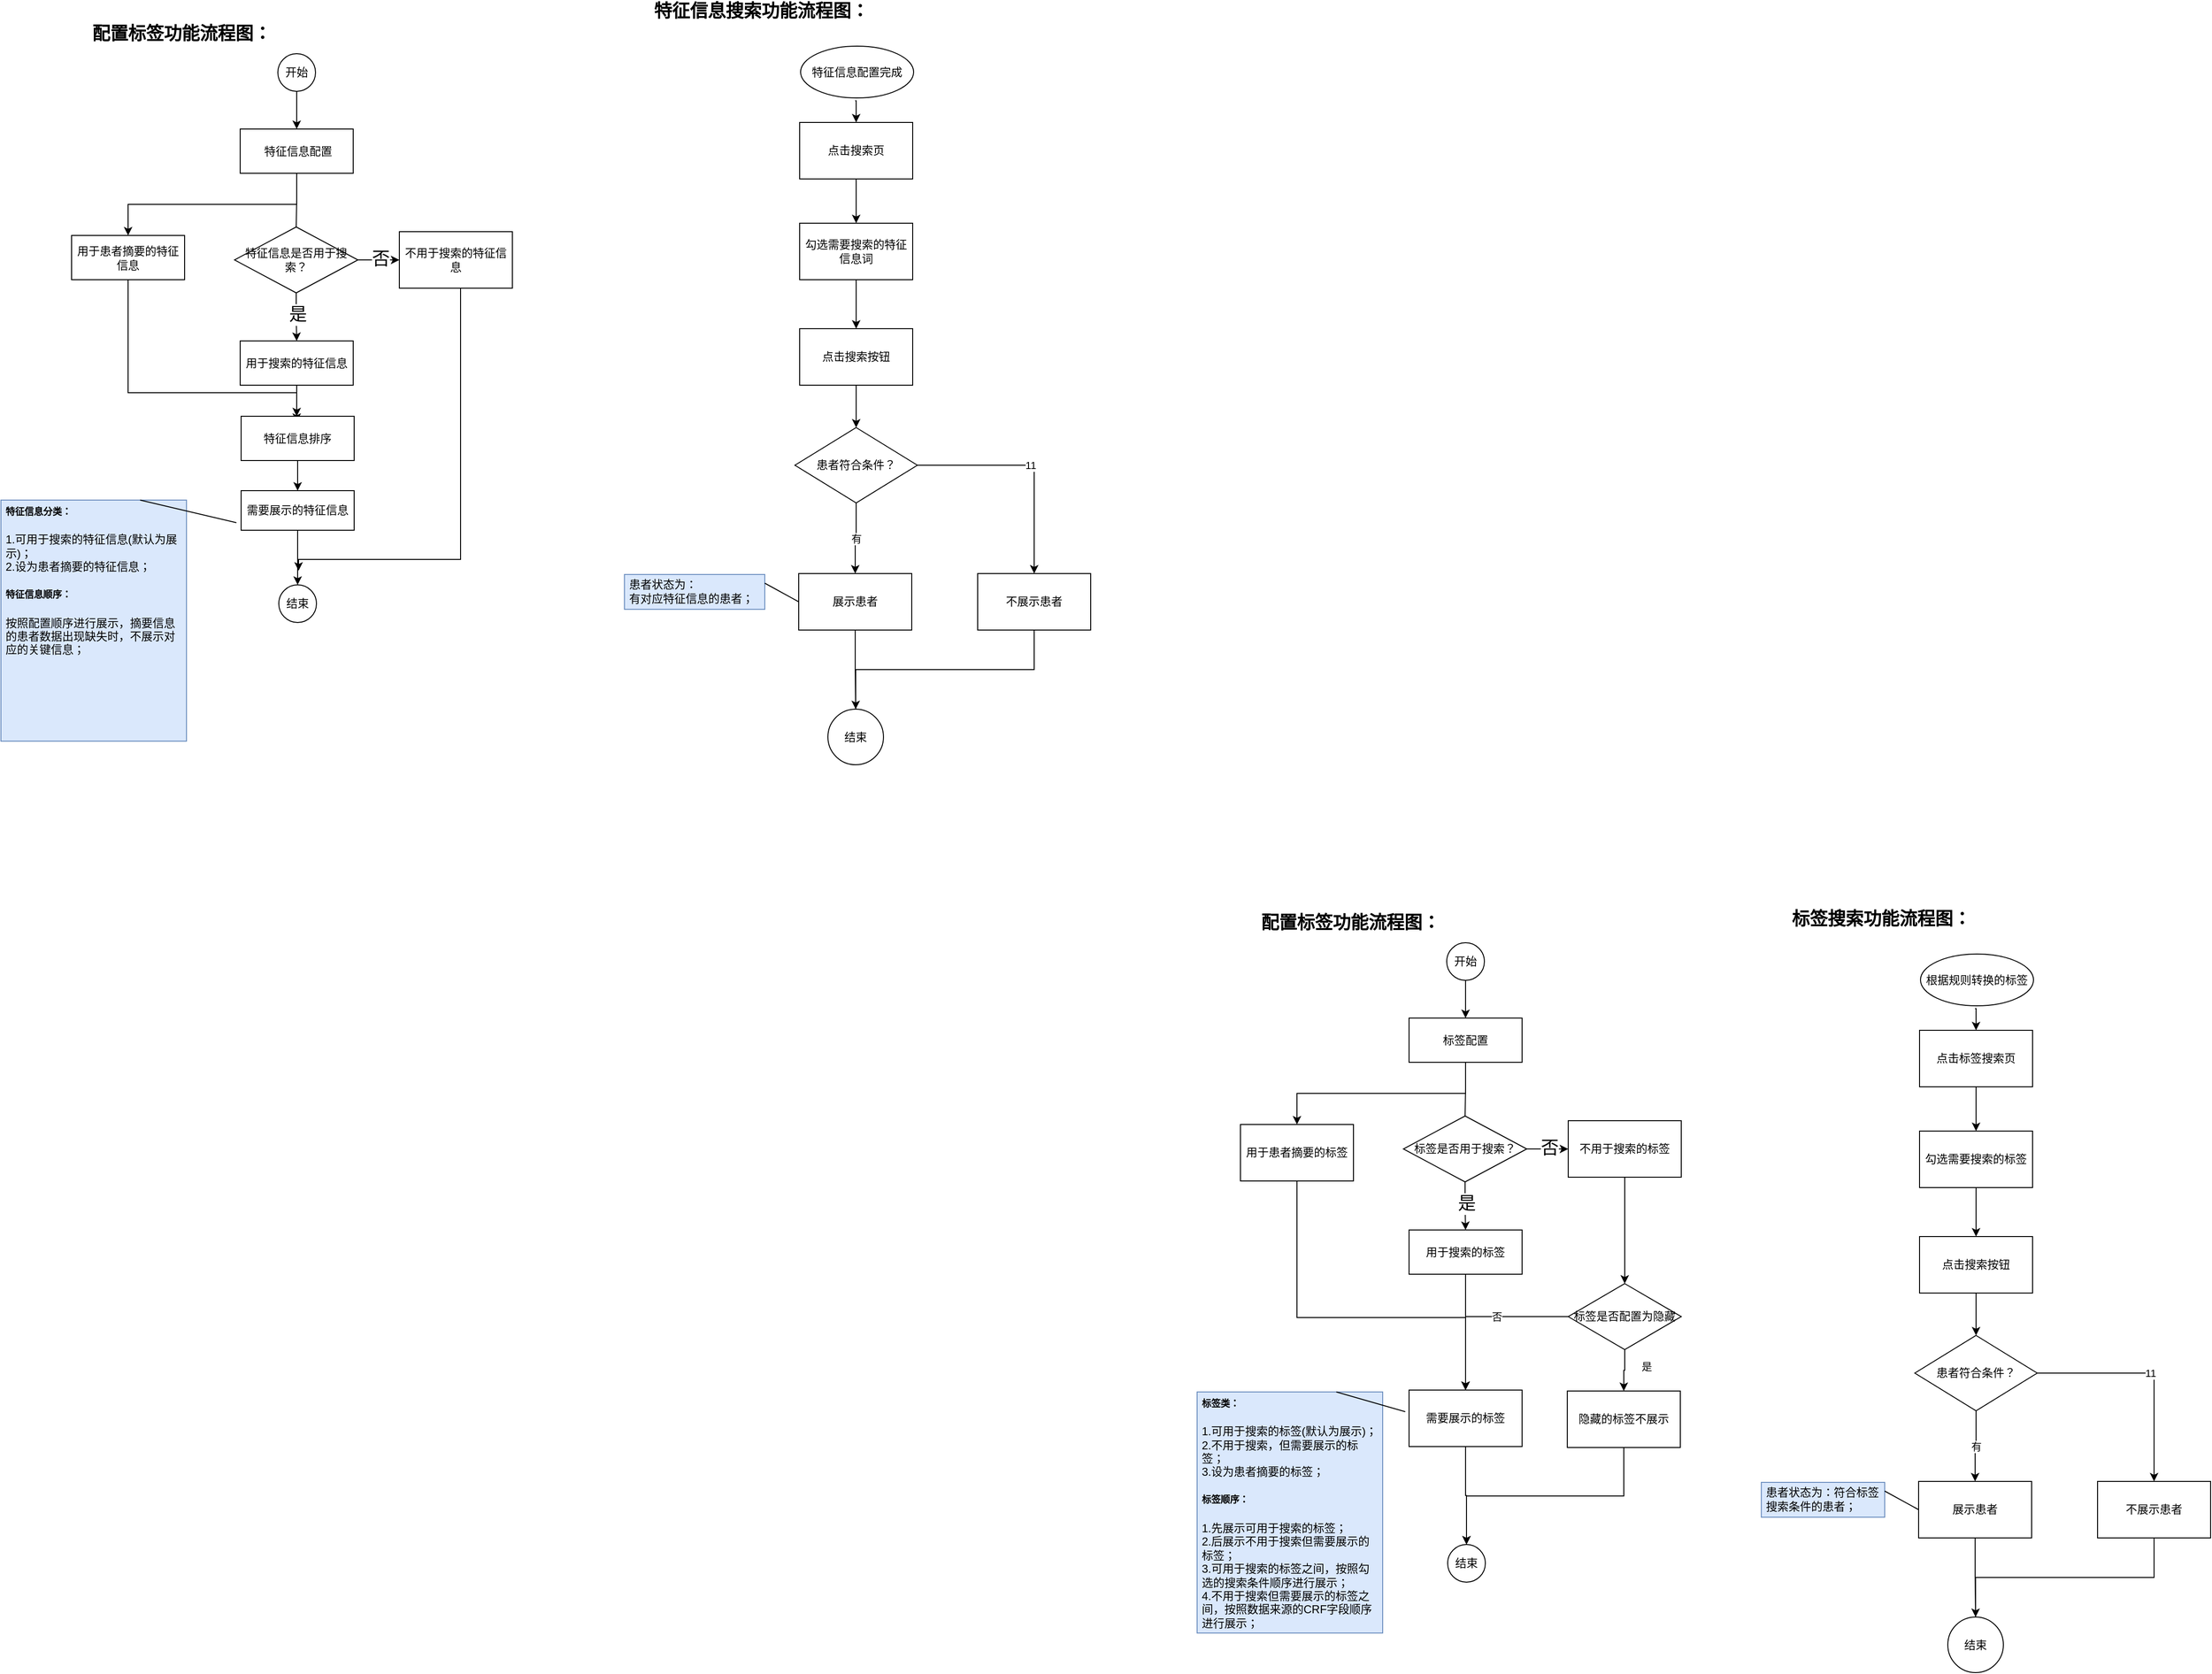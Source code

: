<mxfile version="14.9.0" type="github">
  <diagram id="2TADyYtRJeXbwywr8u7V" name="第 1 页">
    <mxGraphModel dx="3977" dy="1623" grid="0" gridSize="10" guides="0" tooltips="1" connect="1" arrows="1" fold="1" page="1" pageScale="1" pageWidth="1200" pageHeight="1920" math="0" shadow="0">
      <root>
        <mxCell id="0" />
        <mxCell id="1" parent="0" />
        <mxCell id="0NsFDEd5azYHx1vuOnu8-48" style="edgeStyle=orthogonalEdgeStyle;rounded=0;orthogonalLoop=1;jettySize=auto;html=1;entryX=0.5;entryY=0;entryDx=0;entryDy=0;" parent="1" source="0NsFDEd5azYHx1vuOnu8-5" target="0NsFDEd5azYHx1vuOnu8-15" edge="1">
          <mxGeometry relative="1" as="geometry">
            <mxPoint x="-260" y="288" as="targetPoint" />
          </mxGeometry>
        </mxCell>
        <mxCell id="0NsFDEd5azYHx1vuOnu8-5" value="点击搜索页" style="rounded=0;whiteSpace=wrap;html=1;" parent="1" vertex="1">
          <mxGeometry x="-320" y="186" width="120" height="60" as="geometry" />
        </mxCell>
        <mxCell id="0NsFDEd5azYHx1vuOnu8-47" style="edgeStyle=orthogonalEdgeStyle;rounded=0;orthogonalLoop=1;jettySize=auto;html=1;exitX=0.5;exitY=1;exitDx=0;exitDy=0;entryX=0.5;entryY=0;entryDx=0;entryDy=0;" parent="1" target="0NsFDEd5azYHx1vuOnu8-5" edge="1">
          <mxGeometry relative="1" as="geometry">
            <mxPoint x="-261" y="163" as="sourcePoint" />
          </mxGeometry>
        </mxCell>
        <mxCell id="0NsFDEd5azYHx1vuOnu8-22" style="edgeStyle=orthogonalEdgeStyle;rounded=0;orthogonalLoop=1;jettySize=auto;html=1;entryX=0.5;entryY=0;entryDx=0;entryDy=0;" parent="1" source="0NsFDEd5azYHx1vuOnu8-15" target="0NsFDEd5azYHx1vuOnu8-19" edge="1">
          <mxGeometry relative="1" as="geometry" />
        </mxCell>
        <mxCell id="0NsFDEd5azYHx1vuOnu8-15" value="勾选需要搜索的特征信息词" style="rounded=0;whiteSpace=wrap;html=1;" parent="1" vertex="1">
          <mxGeometry x="-320" y="293" width="120" height="60" as="geometry" />
        </mxCell>
        <mxCell id="0NsFDEd5azYHx1vuOnu8-19" value="点击搜索按钮" style="rounded=0;whiteSpace=wrap;html=1;" parent="1" vertex="1">
          <mxGeometry x="-320" y="405" width="120" height="60" as="geometry" />
        </mxCell>
        <mxCell id="0NsFDEd5azYHx1vuOnu8-33" style="edgeStyle=orthogonalEdgeStyle;rounded=0;orthogonalLoop=1;jettySize=auto;html=1;exitX=0.5;exitY=1;exitDx=0;exitDy=0;entryX=0.5;entryY=0;entryDx=0;entryDy=0;fillColor=#d5e8d4;" parent="1" source="0NsFDEd5azYHx1vuOnu8-19" target="0NsFDEd5azYHx1vuOnu8-24" edge="1">
          <mxGeometry relative="1" as="geometry">
            <mxPoint x="-261" y="588" as="sourcePoint" />
          </mxGeometry>
        </mxCell>
        <mxCell id="0NsFDEd5azYHx1vuOnu8-26" value="有" style="edgeStyle=orthogonalEdgeStyle;rounded=0;orthogonalLoop=1;jettySize=auto;html=1;exitX=0.5;exitY=1;exitDx=0;exitDy=0;entryX=0.5;entryY=0;entryDx=0;entryDy=0;" parent="1" source="0NsFDEd5azYHx1vuOnu8-24" target="0NsFDEd5azYHx1vuOnu8-25" edge="1">
          <mxGeometry relative="1" as="geometry" />
        </mxCell>
        <mxCell id="0NsFDEd5azYHx1vuOnu8-35" value="11" style="edgeStyle=orthogonalEdgeStyle;rounded=0;orthogonalLoop=1;jettySize=auto;html=1;entryX=0.5;entryY=0;entryDx=0;entryDy=0;" parent="1" source="0NsFDEd5azYHx1vuOnu8-24" target="0NsFDEd5azYHx1vuOnu8-27" edge="1">
          <mxGeometry relative="1" as="geometry" />
        </mxCell>
        <mxCell id="0NsFDEd5azYHx1vuOnu8-24" value="患者符合条件？" style="rhombus;whiteSpace=wrap;html=1;" parent="1" vertex="1">
          <mxGeometry x="-325" y="510" width="130" height="80" as="geometry" />
        </mxCell>
        <mxCell id="0NsFDEd5azYHx1vuOnu8-25" value="展示患者" style="rounded=0;whiteSpace=wrap;html=1;" parent="1" vertex="1">
          <mxGeometry x="-321" y="665" width="120" height="60" as="geometry" />
        </mxCell>
        <mxCell id="lo-D50GMY3HxLi5D7oOY-20" style="edgeStyle=orthogonalEdgeStyle;rounded=0;orthogonalLoop=1;jettySize=auto;html=1;exitX=0.5;exitY=1;exitDx=0;exitDy=0;" parent="1" source="0NsFDEd5azYHx1vuOnu8-27" target="0NsFDEd5azYHx1vuOnu8-45" edge="1">
          <mxGeometry relative="1" as="geometry" />
        </mxCell>
        <mxCell id="0NsFDEd5azYHx1vuOnu8-27" value="不展示患者" style="rounded=0;whiteSpace=wrap;html=1;" parent="1" vertex="1">
          <mxGeometry x="-131" y="665" width="120" height="60" as="geometry" />
        </mxCell>
        <mxCell id="0NsFDEd5azYHx1vuOnu8-39" style="edgeStyle=orthogonalEdgeStyle;rounded=0;orthogonalLoop=1;jettySize=auto;html=1;entryX=0.5;entryY=0;entryDx=0;entryDy=0;" parent="1" edge="1">
          <mxGeometry relative="1" as="geometry">
            <mxPoint x="530.0" y="1220" as="sourcePoint" />
          </mxGeometry>
        </mxCell>
        <mxCell id="0NsFDEd5azYHx1vuOnu8-52" value="特征信息搜索功能流程图：" style="text;html=1;strokeColor=none;fillColor=none;align=center;verticalAlign=middle;whiteSpace=wrap;rounded=0;fontSize=19;fontStyle=1" parent="1" vertex="1">
          <mxGeometry x="-502" y="58" width="283" height="20" as="geometry" />
        </mxCell>
        <mxCell id="0NsFDEd5azYHx1vuOnu8-53" value="配置标签功能流程图：" style="text;html=1;strokeColor=none;fillColor=none;align=center;verticalAlign=middle;whiteSpace=wrap;rounded=0;fontFamily=Verdana;fontStyle=1;fontSize=19;" parent="1" vertex="1">
          <mxGeometry x="-1115" y="82" width="278" height="20" as="geometry" />
        </mxCell>
        <mxCell id="lo-D50GMY3HxLi5D7oOY-1" value="" style="edgeStyle=orthogonalEdgeStyle;rounded=0;orthogonalLoop=1;jettySize=auto;html=1;" parent="1" source="0NsFDEd5azYHx1vuOnu8-54" target="0NsFDEd5azYHx1vuOnu8-55" edge="1">
          <mxGeometry relative="1" as="geometry" />
        </mxCell>
        <mxCell id="0NsFDEd5azYHx1vuOnu8-54" value="开始" style="ellipse;whiteSpace=wrap;html=1;aspect=fixed;" parent="1" vertex="1">
          <mxGeometry x="-874" y="113" width="40" height="40" as="geometry" />
        </mxCell>
        <mxCell id="lo-D50GMY3HxLi5D7oOY-4" style="edgeStyle=orthogonalEdgeStyle;rounded=0;orthogonalLoop=1;jettySize=auto;html=1;entryX=0.5;entryY=0;entryDx=0;entryDy=0;startArrow=none;" parent="1" source="lo-D50GMY3HxLi5D7oOY-34" target="lo-D50GMY3HxLi5D7oOY-25" edge="1">
          <mxGeometry relative="1" as="geometry">
            <mxPoint x="-876" y="281" as="targetPoint" />
          </mxGeometry>
        </mxCell>
        <mxCell id="lo-D50GMY3HxLi5D7oOY-43" value="是" style="edgeLabel;html=1;align=center;verticalAlign=middle;resizable=0;points=[];fontSize=19;fontFamily=Verdana;" parent="lo-D50GMY3HxLi5D7oOY-4" vertex="1" connectable="0">
          <mxGeometry x="-0.127" y="1" relative="1" as="geometry">
            <mxPoint as="offset" />
          </mxGeometry>
        </mxCell>
        <mxCell id="lo-D50GMY3HxLi5D7oOY-37" style="edgeStyle=orthogonalEdgeStyle;rounded=0;orthogonalLoop=1;jettySize=auto;html=1;entryX=0.5;entryY=0;entryDx=0;entryDy=0;strokeColor=#000000;exitX=0.5;exitY=1;exitDx=0;exitDy=0;" parent="1" source="0NsFDEd5azYHx1vuOnu8-55" target="lo-D50GMY3HxLi5D7oOY-24" edge="1">
          <mxGeometry relative="1" as="geometry">
            <mxPoint x="-754" y="254" as="sourcePoint" />
          </mxGeometry>
        </mxCell>
        <mxCell id="0NsFDEd5azYHx1vuOnu8-55" value="&amp;nbsp;特征信息配置" style="rounded=0;whiteSpace=wrap;html=1;" parent="1" vertex="1">
          <mxGeometry x="-914" y="193" width="120" height="47" as="geometry" />
        </mxCell>
        <mxCell id="r0KFX-PSw_EzG97VqH4p-6" style="edgeStyle=orthogonalEdgeStyle;rounded=0;orthogonalLoop=1;jettySize=auto;html=1;" edge="1" parent="1" source="0NsFDEd5azYHx1vuOnu8-62">
          <mxGeometry relative="1" as="geometry">
            <mxPoint x="-852" y="662" as="targetPoint" />
            <Array as="points">
              <mxPoint x="-680" y="650" />
            </Array>
          </mxGeometry>
        </mxCell>
        <mxCell id="0NsFDEd5azYHx1vuOnu8-62" value="不用于搜索的特征信息" style="rounded=0;whiteSpace=wrap;html=1;" parent="1" vertex="1">
          <mxGeometry x="-745" y="302" width="120" height="60" as="geometry" />
        </mxCell>
        <mxCell id="0NsFDEd5azYHx1vuOnu8-72" style="edgeStyle=orthogonalEdgeStyle;rounded=0;orthogonalLoop=1;jettySize=auto;html=1;entryX=0.5;entryY=0;entryDx=0;entryDy=0;" parent="1" source="0NsFDEd5azYHx1vuOnu8-73" target="lo-D50GMY3HxLi5D7oOY-10" edge="1">
          <mxGeometry relative="1" as="geometry">
            <mxPoint x="-853.5" y="705" as="targetPoint" />
          </mxGeometry>
        </mxCell>
        <mxCell id="0NsFDEd5azYHx1vuOnu8-73" value="需要展示的特征信息" style="rounded=0;whiteSpace=wrap;html=1;" parent="1" vertex="1">
          <mxGeometry x="-913" y="577" width="120" height="42" as="geometry" />
        </mxCell>
        <mxCell id="0NsFDEd5azYHx1vuOnu8-79" style="edgeStyle=orthogonalEdgeStyle;rounded=0;orthogonalLoop=1;jettySize=auto;html=1;exitX=0.5;exitY=1;exitDx=0;exitDy=0;" parent="1" source="0NsFDEd5azYHx1vuOnu8-53" target="0NsFDEd5azYHx1vuOnu8-53" edge="1">
          <mxGeometry relative="1" as="geometry" />
        </mxCell>
        <mxCell id="lo-D50GMY3HxLi5D7oOY-2" value="&lt;span&gt;特征信息配置完成&lt;/span&gt;" style="ellipse;whiteSpace=wrap;html=1;" parent="1" vertex="1">
          <mxGeometry x="-319" y="105" width="120" height="55" as="geometry" />
        </mxCell>
        <mxCell id="0NsFDEd5azYHx1vuOnu8-45" value="结束" style="ellipse;whiteSpace=wrap;html=1;aspect=fixed;" parent="1" vertex="1">
          <mxGeometry x="-290" y="809" width="59" height="59" as="geometry" />
        </mxCell>
        <mxCell id="lo-D50GMY3HxLi5D7oOY-18" value="" style="edgeStyle=orthogonalEdgeStyle;rounded=0;orthogonalLoop=1;jettySize=auto;html=1;exitX=0.5;exitY=1;exitDx=0;exitDy=0;endArrow=none;" parent="1" source="0NsFDEd5azYHx1vuOnu8-25" target="0NsFDEd5azYHx1vuOnu8-45" edge="1">
          <mxGeometry relative="1" as="geometry">
            <mxPoint x="-71" y="1275" as="targetPoint" />
            <mxPoint x="-261" y="725" as="sourcePoint" />
          </mxGeometry>
        </mxCell>
        <mxCell id="lo-D50GMY3HxLi5D7oOY-22" value="&lt;h5&gt;特征信息分类：&lt;/h5&gt;1.可用于搜索的特征信息(默认为展示)；&lt;br&gt;2.设为患者摘要的特征信息；&lt;br&gt;&lt;h5&gt;特征信息顺序：&lt;/h5&gt;&lt;div&gt;按照配置顺序进行展示，摘要信息的患者数据出现缺失时，不展示对应的关键信息；&lt;/div&gt;" style="text;html=1;fillColor=#dae8fc;spacing=5;spacingTop=-20;whiteSpace=wrap;overflow=hidden;rounded=0;strokeColor=#6c8ebf;" parent="1" vertex="1">
          <mxGeometry x="-1168" y="587" width="197" height="256" as="geometry" />
        </mxCell>
        <mxCell id="lo-D50GMY3HxLi5D7oOY-23" value="&lt;br&gt;患者状态为：&lt;br&gt;有对应特征信息的患者；" style="text;html=1;fillColor=#dae8fc;spacing=5;spacingTop=-20;whiteSpace=wrap;overflow=hidden;rounded=0;strokeColor=#6c8ebf;" parent="1" vertex="1">
          <mxGeometry x="-506" y="666" width="149" height="37" as="geometry" />
        </mxCell>
        <mxCell id="r0KFX-PSw_EzG97VqH4p-3" style="edgeStyle=orthogonalEdgeStyle;rounded=0;orthogonalLoop=1;jettySize=auto;html=1;" edge="1" parent="1" source="lo-D50GMY3HxLi5D7oOY-24">
          <mxGeometry relative="1" as="geometry">
            <mxPoint x="-854" y="504" as="targetPoint" />
            <Array as="points">
              <mxPoint x="-1033" y="473" />
              <mxPoint x="-854" y="473" />
            </Array>
          </mxGeometry>
        </mxCell>
        <mxCell id="lo-D50GMY3HxLi5D7oOY-24" value="用于患者摘要的特征信息" style="rounded=0;whiteSpace=wrap;html=1;fontStyle=0" parent="1" vertex="1">
          <mxGeometry x="-1093" y="306" width="120" height="47" as="geometry" />
        </mxCell>
        <mxCell id="lo-D50GMY3HxLi5D7oOY-33" style="edgeStyle=orthogonalEdgeStyle;rounded=0;orthogonalLoop=1;jettySize=auto;html=1;strokeColor=#000000;" parent="1" source="lo-D50GMY3HxLi5D7oOY-25" edge="1">
          <mxGeometry relative="1" as="geometry">
            <mxPoint x="-854" y="498" as="targetPoint" />
          </mxGeometry>
        </mxCell>
        <mxCell id="lo-D50GMY3HxLi5D7oOY-25" value="用于搜索的特征信息" style="rounded=0;whiteSpace=wrap;html=1;" parent="1" vertex="1">
          <mxGeometry x="-914" y="418" width="120" height="47" as="geometry" />
        </mxCell>
        <mxCell id="lo-D50GMY3HxLi5D7oOY-36" style="edgeStyle=orthogonalEdgeStyle;rounded=0;orthogonalLoop=1;jettySize=auto;html=1;entryX=0;entryY=0.5;entryDx=0;entryDy=0;strokeColor=#000000;" parent="1" source="lo-D50GMY3HxLi5D7oOY-34" target="0NsFDEd5azYHx1vuOnu8-62" edge="1">
          <mxGeometry relative="1" as="geometry" />
        </mxCell>
        <mxCell id="lo-D50GMY3HxLi5D7oOY-44" value="否" style="edgeLabel;html=1;align=center;verticalAlign=middle;resizable=0;points=[];fontSize=19;fontFamily=Verdana;" parent="lo-D50GMY3HxLi5D7oOY-36" vertex="1" connectable="0">
          <mxGeometry x="0.088" y="1" relative="1" as="geometry">
            <mxPoint as="offset" />
          </mxGeometry>
        </mxCell>
        <mxCell id="lo-D50GMY3HxLi5D7oOY-34" value="特征信息是否用于搜索？" style="rhombus;whiteSpace=wrap;html=1;" parent="1" vertex="1">
          <mxGeometry x="-920" y="297" width="131" height="70" as="geometry" />
        </mxCell>
        <mxCell id="lo-D50GMY3HxLi5D7oOY-35" value="" style="edgeStyle=orthogonalEdgeStyle;rounded=0;orthogonalLoop=1;jettySize=auto;html=1;entryX=0.5;entryY=0;entryDx=0;entryDy=0;endArrow=none;" parent="1" source="0NsFDEd5azYHx1vuOnu8-55" target="lo-D50GMY3HxLi5D7oOY-34" edge="1">
          <mxGeometry relative="1" as="geometry">
            <mxPoint x="-854" y="240" as="sourcePoint" />
            <mxPoint x="-853" y="383.0" as="targetPoint" />
          </mxGeometry>
        </mxCell>
        <mxCell id="lo-D50GMY3HxLi5D7oOY-40" value="" style="endArrow=none;html=1;strokeColor=#000000;exitX=0.75;exitY=0;exitDx=0;exitDy=0;" parent="1" source="lo-D50GMY3HxLi5D7oOY-22" edge="1">
          <mxGeometry width="50" height="50" relative="1" as="geometry">
            <mxPoint x="-949" y="559" as="sourcePoint" />
            <mxPoint x="-918" y="611" as="targetPoint" />
          </mxGeometry>
        </mxCell>
        <mxCell id="lo-D50GMY3HxLi5D7oOY-42" value="" style="endArrow=none;html=1;strokeColor=#000000;entryX=1;entryY=0.25;entryDx=0;entryDy=0;exitX=0;exitY=0.5;exitDx=0;exitDy=0;" parent="1" source="0NsFDEd5azYHx1vuOnu8-25" target="lo-D50GMY3HxLi5D7oOY-23" edge="1">
          <mxGeometry width="50" height="50" relative="1" as="geometry">
            <mxPoint x="186" y="560" as="sourcePoint" />
            <mxPoint x="-13" y="500" as="targetPoint" />
          </mxGeometry>
        </mxCell>
        <mxCell id="lo-D50GMY3HxLi5D7oOY-46" style="edgeStyle=orthogonalEdgeStyle;rounded=0;orthogonalLoop=1;jettySize=auto;html=1;entryX=0.5;entryY=0;entryDx=0;entryDy=0;" parent="1" source="lo-D50GMY3HxLi5D7oOY-47" target="lo-D50GMY3HxLi5D7oOY-50" edge="1">
          <mxGeometry relative="1" as="geometry">
            <mxPoint x="929" y="1252" as="targetPoint" />
          </mxGeometry>
        </mxCell>
        <mxCell id="lo-D50GMY3HxLi5D7oOY-47" value="点击标签搜索页" style="rounded=0;whiteSpace=wrap;html=1;" parent="1" vertex="1">
          <mxGeometry x="869" y="1150" width="120" height="60" as="geometry" />
        </mxCell>
        <mxCell id="lo-D50GMY3HxLi5D7oOY-48" style="edgeStyle=orthogonalEdgeStyle;rounded=0;orthogonalLoop=1;jettySize=auto;html=1;exitX=0.5;exitY=1;exitDx=0;exitDy=0;entryX=0.5;entryY=0;entryDx=0;entryDy=0;" parent="1" target="lo-D50GMY3HxLi5D7oOY-47" edge="1">
          <mxGeometry relative="1" as="geometry">
            <mxPoint x="928" y="1127.0" as="sourcePoint" />
          </mxGeometry>
        </mxCell>
        <mxCell id="lo-D50GMY3HxLi5D7oOY-49" style="edgeStyle=orthogonalEdgeStyle;rounded=0;orthogonalLoop=1;jettySize=auto;html=1;entryX=0.5;entryY=0;entryDx=0;entryDy=0;" parent="1" source="lo-D50GMY3HxLi5D7oOY-50" target="lo-D50GMY3HxLi5D7oOY-51" edge="1">
          <mxGeometry relative="1" as="geometry" />
        </mxCell>
        <mxCell id="lo-D50GMY3HxLi5D7oOY-50" value="勾选需要搜索的标签" style="rounded=0;whiteSpace=wrap;html=1;" parent="1" vertex="1">
          <mxGeometry x="869" y="1257" width="120" height="60" as="geometry" />
        </mxCell>
        <mxCell id="lo-D50GMY3HxLi5D7oOY-51" value="点击搜索按钮" style="rounded=0;whiteSpace=wrap;html=1;" parent="1" vertex="1">
          <mxGeometry x="869" y="1369" width="120" height="60" as="geometry" />
        </mxCell>
        <mxCell id="lo-D50GMY3HxLi5D7oOY-52" style="edgeStyle=orthogonalEdgeStyle;rounded=0;orthogonalLoop=1;jettySize=auto;html=1;exitX=0.5;exitY=1;exitDx=0;exitDy=0;entryX=0.5;entryY=0;entryDx=0;entryDy=0;fillColor=#d5e8d4;" parent="1" source="lo-D50GMY3HxLi5D7oOY-51" target="lo-D50GMY3HxLi5D7oOY-55" edge="1">
          <mxGeometry relative="1" as="geometry">
            <mxPoint x="928" y="1552" as="sourcePoint" />
          </mxGeometry>
        </mxCell>
        <mxCell id="lo-D50GMY3HxLi5D7oOY-53" value="有" style="edgeStyle=orthogonalEdgeStyle;rounded=0;orthogonalLoop=1;jettySize=auto;html=1;exitX=0.5;exitY=1;exitDx=0;exitDy=0;entryX=0.5;entryY=0;entryDx=0;entryDy=0;" parent="1" source="lo-D50GMY3HxLi5D7oOY-55" target="lo-D50GMY3HxLi5D7oOY-56" edge="1">
          <mxGeometry relative="1" as="geometry" />
        </mxCell>
        <mxCell id="lo-D50GMY3HxLi5D7oOY-54" value="11" style="edgeStyle=orthogonalEdgeStyle;rounded=0;orthogonalLoop=1;jettySize=auto;html=1;entryX=0.5;entryY=0;entryDx=0;entryDy=0;" parent="1" source="lo-D50GMY3HxLi5D7oOY-55" target="lo-D50GMY3HxLi5D7oOY-58" edge="1">
          <mxGeometry relative="1" as="geometry" />
        </mxCell>
        <mxCell id="lo-D50GMY3HxLi5D7oOY-55" value="患者符合条件？" style="rhombus;whiteSpace=wrap;html=1;" parent="1" vertex="1">
          <mxGeometry x="864" y="1474" width="130" height="80" as="geometry" />
        </mxCell>
        <mxCell id="lo-D50GMY3HxLi5D7oOY-56" value="展示患者" style="rounded=0;whiteSpace=wrap;html=1;" parent="1" vertex="1">
          <mxGeometry x="868" y="1629" width="120" height="60" as="geometry" />
        </mxCell>
        <mxCell id="lo-D50GMY3HxLi5D7oOY-57" style="edgeStyle=orthogonalEdgeStyle;rounded=0;orthogonalLoop=1;jettySize=auto;html=1;exitX=0.5;exitY=1;exitDx=0;exitDy=0;" parent="1" source="lo-D50GMY3HxLi5D7oOY-58" target="lo-D50GMY3HxLi5D7oOY-61" edge="1">
          <mxGeometry relative="1" as="geometry" />
        </mxCell>
        <mxCell id="lo-D50GMY3HxLi5D7oOY-58" value="不展示患者" style="rounded=0;whiteSpace=wrap;html=1;" parent="1" vertex="1">
          <mxGeometry x="1058" y="1629" width="120" height="60" as="geometry" />
        </mxCell>
        <mxCell id="lo-D50GMY3HxLi5D7oOY-59" value="标签搜索功能流程图：" style="text;html=1;strokeColor=none;fillColor=none;align=center;verticalAlign=middle;whiteSpace=wrap;rounded=0;fontSize=19;fontStyle=1" parent="1" vertex="1">
          <mxGeometry x="687" y="1022" width="283" height="20" as="geometry" />
        </mxCell>
        <mxCell id="lo-D50GMY3HxLi5D7oOY-60" value="根据规则转换的标签" style="ellipse;whiteSpace=wrap;html=1;" parent="1" vertex="1">
          <mxGeometry x="870" y="1069" width="120" height="55" as="geometry" />
        </mxCell>
        <mxCell id="lo-D50GMY3HxLi5D7oOY-61" value="结束" style="ellipse;whiteSpace=wrap;html=1;aspect=fixed;" parent="1" vertex="1">
          <mxGeometry x="899" y="1773" width="59" height="59" as="geometry" />
        </mxCell>
        <mxCell id="lo-D50GMY3HxLi5D7oOY-62" value="" style="edgeStyle=orthogonalEdgeStyle;rounded=0;orthogonalLoop=1;jettySize=auto;html=1;exitX=0.5;exitY=1;exitDx=0;exitDy=0;endArrow=none;" parent="1" source="lo-D50GMY3HxLi5D7oOY-56" target="lo-D50GMY3HxLi5D7oOY-61" edge="1">
          <mxGeometry relative="1" as="geometry">
            <mxPoint x="1118" y="2239" as="targetPoint" />
            <mxPoint x="928" y="1689" as="sourcePoint" />
          </mxGeometry>
        </mxCell>
        <mxCell id="lo-D50GMY3HxLi5D7oOY-63" value="&lt;br&gt;患者状态为：符合标签搜索条件的患者；" style="text;html=1;fillColor=#dae8fc;spacing=5;spacingTop=-20;whiteSpace=wrap;overflow=hidden;rounded=0;strokeColor=#6c8ebf;" parent="1" vertex="1">
          <mxGeometry x="701" y="1630" width="131" height="37" as="geometry" />
        </mxCell>
        <mxCell id="lo-D50GMY3HxLi5D7oOY-64" value="" style="endArrow=none;html=1;strokeColor=#000000;entryX=1;entryY=0.25;entryDx=0;entryDy=0;exitX=0;exitY=0.5;exitDx=0;exitDy=0;" parent="1" source="lo-D50GMY3HxLi5D7oOY-56" target="lo-D50GMY3HxLi5D7oOY-63" edge="1">
          <mxGeometry width="50" height="50" relative="1" as="geometry">
            <mxPoint x="1375" y="1524" as="sourcePoint" />
            <mxPoint x="1176" y="1464" as="targetPoint" />
          </mxGeometry>
        </mxCell>
        <mxCell id="lo-D50GMY3HxLi5D7oOY-65" value="配置标签功能流程图：" style="text;html=1;strokeColor=none;fillColor=none;align=center;verticalAlign=middle;whiteSpace=wrap;rounded=0;fontFamily=Verdana;fontStyle=1;fontSize=19;" parent="1" vertex="1">
          <mxGeometry x="126" y="1026" width="278" height="20" as="geometry" />
        </mxCell>
        <mxCell id="lo-D50GMY3HxLi5D7oOY-66" value="" style="edgeStyle=orthogonalEdgeStyle;rounded=0;orthogonalLoop=1;jettySize=auto;html=1;" parent="1" source="lo-D50GMY3HxLi5D7oOY-67" target="lo-D50GMY3HxLi5D7oOY-71" edge="1">
          <mxGeometry relative="1" as="geometry" />
        </mxCell>
        <mxCell id="lo-D50GMY3HxLi5D7oOY-67" value="开始" style="ellipse;whiteSpace=wrap;html=1;aspect=fixed;" parent="1" vertex="1">
          <mxGeometry x="367" y="1057" width="40" height="40" as="geometry" />
        </mxCell>
        <mxCell id="lo-D50GMY3HxLi5D7oOY-68" style="edgeStyle=orthogonalEdgeStyle;rounded=0;orthogonalLoop=1;jettySize=auto;html=1;entryX=0.5;entryY=0;entryDx=0;entryDy=0;startArrow=none;" parent="1" source="lo-D50GMY3HxLi5D7oOY-92" target="lo-D50GMY3HxLi5D7oOY-89" edge="1">
          <mxGeometry relative="1" as="geometry">
            <mxPoint x="365" y="1225" as="targetPoint" />
          </mxGeometry>
        </mxCell>
        <mxCell id="lo-D50GMY3HxLi5D7oOY-69" value="是" style="edgeLabel;html=1;align=center;verticalAlign=middle;resizable=0;points=[];fontSize=19;fontFamily=Verdana;" parent="lo-D50GMY3HxLi5D7oOY-68" vertex="1" connectable="0">
          <mxGeometry x="-0.127" y="1" relative="1" as="geometry">
            <mxPoint as="offset" />
          </mxGeometry>
        </mxCell>
        <mxCell id="lo-D50GMY3HxLi5D7oOY-70" style="edgeStyle=orthogonalEdgeStyle;rounded=0;orthogonalLoop=1;jettySize=auto;html=1;entryX=0.5;entryY=0;entryDx=0;entryDy=0;strokeColor=#000000;exitX=0.5;exitY=1;exitDx=0;exitDy=0;" parent="1" source="lo-D50GMY3HxLi5D7oOY-71" target="lo-D50GMY3HxLi5D7oOY-87" edge="1">
          <mxGeometry relative="1" as="geometry">
            <mxPoint x="487" y="1198" as="sourcePoint" />
          </mxGeometry>
        </mxCell>
        <mxCell id="lo-D50GMY3HxLi5D7oOY-71" value="标签配置" style="rounded=0;whiteSpace=wrap;html=1;" parent="1" vertex="1">
          <mxGeometry x="327" y="1137" width="120" height="47" as="geometry" />
        </mxCell>
        <mxCell id="lo-D50GMY3HxLi5D7oOY-72" style="edgeStyle=orthogonalEdgeStyle;rounded=0;orthogonalLoop=1;jettySize=auto;html=1;exitX=0.5;exitY=1;exitDx=0;exitDy=0;entryX=0.5;entryY=0;entryDx=0;entryDy=0;" parent="1" source="lo-D50GMY3HxLi5D7oOY-73" target="lo-D50GMY3HxLi5D7oOY-78" edge="1">
          <mxGeometry relative="1" as="geometry" />
        </mxCell>
        <mxCell id="lo-D50GMY3HxLi5D7oOY-73" value="不用于搜索的标签" style="rounded=0;whiteSpace=wrap;html=1;" parent="1" vertex="1">
          <mxGeometry x="496" y="1246" width="120" height="60" as="geometry" />
        </mxCell>
        <mxCell id="lo-D50GMY3HxLi5D7oOY-74" style="edgeStyle=orthogonalEdgeStyle;rounded=0;orthogonalLoop=1;jettySize=auto;html=1;entryX=0.5;entryY=0;entryDx=0;entryDy=0;" parent="1" source="lo-D50GMY3HxLi5D7oOY-78" target="lo-D50GMY3HxLi5D7oOY-79" edge="1">
          <mxGeometry relative="1" as="geometry" />
        </mxCell>
        <mxCell id="lo-D50GMY3HxLi5D7oOY-75" value="是" style="edgeLabel;html=1;align=center;verticalAlign=middle;resizable=0;points=[];" parent="lo-D50GMY3HxLi5D7oOY-74" vertex="1" connectable="0">
          <mxGeometry x="-0.27" relative="1" as="geometry">
            <mxPoint x="23" y="1" as="offset" />
          </mxGeometry>
        </mxCell>
        <mxCell id="lo-D50GMY3HxLi5D7oOY-76" style="edgeStyle=orthogonalEdgeStyle;rounded=0;orthogonalLoop=1;jettySize=auto;html=1;entryX=0.5;entryY=0;entryDx=0;entryDy=0;" parent="1" source="lo-D50GMY3HxLi5D7oOY-78" target="lo-D50GMY3HxLi5D7oOY-81" edge="1">
          <mxGeometry relative="1" as="geometry" />
        </mxCell>
        <mxCell id="lo-D50GMY3HxLi5D7oOY-77" value="否" style="edgeLabel;html=1;align=center;verticalAlign=middle;resizable=0;points=[];" parent="lo-D50GMY3HxLi5D7oOY-76" vertex="1" connectable="0">
          <mxGeometry x="-0.532" y="-3" relative="1" as="geometry">
            <mxPoint x="-32" y="3" as="offset" />
          </mxGeometry>
        </mxCell>
        <mxCell id="lo-D50GMY3HxLi5D7oOY-78" value="标签是否配置为隐藏" style="rhombus;whiteSpace=wrap;html=1;" parent="1" vertex="1">
          <mxGeometry x="496" y="1419" width="120" height="70" as="geometry" />
        </mxCell>
        <mxCell id="lo-D50GMY3HxLi5D7oOY-79" value="隐藏的标签不展示" style="rounded=0;whiteSpace=wrap;html=1;" parent="1" vertex="1">
          <mxGeometry x="495" y="1533" width="120" height="60" as="geometry" />
        </mxCell>
        <mxCell id="lo-D50GMY3HxLi5D7oOY-80" style="edgeStyle=orthogonalEdgeStyle;rounded=0;orthogonalLoop=1;jettySize=auto;html=1;entryX=0.5;entryY=0;entryDx=0;entryDy=0;" parent="1" source="lo-D50GMY3HxLi5D7oOY-81" target="lo-D50GMY3HxLi5D7oOY-84" edge="1">
          <mxGeometry relative="1" as="geometry">
            <mxPoint x="387.5" y="1649" as="targetPoint" />
          </mxGeometry>
        </mxCell>
        <mxCell id="lo-D50GMY3HxLi5D7oOY-81" value="需要展示的标签" style="rounded=0;whiteSpace=wrap;html=1;" parent="1" vertex="1">
          <mxGeometry x="327" y="1532" width="120" height="60" as="geometry" />
        </mxCell>
        <mxCell id="lo-D50GMY3HxLi5D7oOY-82" style="edgeStyle=orthogonalEdgeStyle;rounded=0;orthogonalLoop=1;jettySize=auto;html=1;exitX=0.5;exitY=1;exitDx=0;exitDy=0;" parent="1" source="lo-D50GMY3HxLi5D7oOY-79" target="lo-D50GMY3HxLi5D7oOY-84" edge="1">
          <mxGeometry relative="1" as="geometry">
            <mxPoint x="387.5" y="1698" as="sourcePoint" />
          </mxGeometry>
        </mxCell>
        <mxCell id="lo-D50GMY3HxLi5D7oOY-83" style="edgeStyle=orthogonalEdgeStyle;rounded=0;orthogonalLoop=1;jettySize=auto;html=1;exitX=0.5;exitY=1;exitDx=0;exitDy=0;" parent="1" source="lo-D50GMY3HxLi5D7oOY-65" target="lo-D50GMY3HxLi5D7oOY-65" edge="1">
          <mxGeometry relative="1" as="geometry" />
        </mxCell>
        <mxCell id="lo-D50GMY3HxLi5D7oOY-84" value="结束" style="ellipse;whiteSpace=wrap;html=1;aspect=fixed;" parent="1" vertex="1">
          <mxGeometry x="368" y="1696" width="40" height="40" as="geometry" />
        </mxCell>
        <mxCell id="lo-D50GMY3HxLi5D7oOY-85" value="&lt;h5&gt;标签类：&lt;/h5&gt;1.可用于搜索的标签(默认为展示)；&lt;br&gt;2.不用于搜索，但需要展示的标签；&lt;br&gt;3.设为患者摘要的标签；&lt;br&gt;&lt;h5&gt;标签顺序：&lt;/h5&gt;1.先展示可用于搜索的标签；&lt;br&gt;2.后展示不用于搜索但需要展示的标签；&lt;br&gt;3.可用于搜索的标签之间，按照勾选的搜索条件顺序进行展示；&lt;br&gt;4.不用于搜索但需要展示的标签之间，按照数据来源的CRF字段顺序进行展示；" style="text;html=1;fillColor=#dae8fc;spacing=5;spacingTop=-20;whiteSpace=wrap;overflow=hidden;rounded=0;strokeColor=#6c8ebf;" parent="1" vertex="1">
          <mxGeometry x="102" y="1534" width="197" height="256" as="geometry" />
        </mxCell>
        <mxCell id="lo-D50GMY3HxLi5D7oOY-86" style="edgeStyle=orthogonalEdgeStyle;rounded=0;orthogonalLoop=1;jettySize=auto;html=1;entryX=0.5;entryY=0;entryDx=0;entryDy=0;fontFamily=Verdana;fontSize=19;strokeColor=#000000;" parent="1" source="lo-D50GMY3HxLi5D7oOY-87" target="lo-D50GMY3HxLi5D7oOY-81" edge="1">
          <mxGeometry relative="1" as="geometry">
            <Array as="points">
              <mxPoint x="208" y="1455" />
              <mxPoint x="387" y="1455" />
            </Array>
          </mxGeometry>
        </mxCell>
        <mxCell id="lo-D50GMY3HxLi5D7oOY-87" value="用于患者摘要的标签" style="rounded=0;whiteSpace=wrap;html=1;fontStyle=0" parent="1" vertex="1">
          <mxGeometry x="148" y="1250" width="120" height="60" as="geometry" />
        </mxCell>
        <mxCell id="lo-D50GMY3HxLi5D7oOY-88" style="edgeStyle=orthogonalEdgeStyle;rounded=0;orthogonalLoop=1;jettySize=auto;html=1;entryX=0.5;entryY=0;entryDx=0;entryDy=0;strokeColor=#000000;" parent="1" source="lo-D50GMY3HxLi5D7oOY-89" target="lo-D50GMY3HxLi5D7oOY-81" edge="1">
          <mxGeometry relative="1" as="geometry" />
        </mxCell>
        <mxCell id="lo-D50GMY3HxLi5D7oOY-89" value="用于搜索的标签" style="rounded=0;whiteSpace=wrap;html=1;" parent="1" vertex="1">
          <mxGeometry x="327" y="1362" width="120" height="47" as="geometry" />
        </mxCell>
        <mxCell id="lo-D50GMY3HxLi5D7oOY-90" style="edgeStyle=orthogonalEdgeStyle;rounded=0;orthogonalLoop=1;jettySize=auto;html=1;entryX=0;entryY=0.5;entryDx=0;entryDy=0;strokeColor=#000000;" parent="1" source="lo-D50GMY3HxLi5D7oOY-92" target="lo-D50GMY3HxLi5D7oOY-73" edge="1">
          <mxGeometry relative="1" as="geometry" />
        </mxCell>
        <mxCell id="lo-D50GMY3HxLi5D7oOY-91" value="否" style="edgeLabel;html=1;align=center;verticalAlign=middle;resizable=0;points=[];fontSize=19;fontFamily=Verdana;" parent="lo-D50GMY3HxLi5D7oOY-90" vertex="1" connectable="0">
          <mxGeometry x="0.088" y="1" relative="1" as="geometry">
            <mxPoint as="offset" />
          </mxGeometry>
        </mxCell>
        <mxCell id="lo-D50GMY3HxLi5D7oOY-92" value="标签是否用于搜索？" style="rhombus;whiteSpace=wrap;html=1;" parent="1" vertex="1">
          <mxGeometry x="321" y="1241" width="131" height="70" as="geometry" />
        </mxCell>
        <mxCell id="lo-D50GMY3HxLi5D7oOY-93" value="" style="edgeStyle=orthogonalEdgeStyle;rounded=0;orthogonalLoop=1;jettySize=auto;html=1;entryX=0.5;entryY=0;entryDx=0;entryDy=0;endArrow=none;" parent="1" source="lo-D50GMY3HxLi5D7oOY-71" target="lo-D50GMY3HxLi5D7oOY-92" edge="1">
          <mxGeometry relative="1" as="geometry">
            <mxPoint x="387" y="1184" as="sourcePoint" />
            <mxPoint x="388" y="1327.0" as="targetPoint" />
          </mxGeometry>
        </mxCell>
        <mxCell id="lo-D50GMY3HxLi5D7oOY-94" value="" style="endArrow=none;html=1;strokeColor=#000000;exitX=0.75;exitY=0;exitDx=0;exitDy=0;" parent="1" source="lo-D50GMY3HxLi5D7oOY-85" edge="1">
          <mxGeometry width="50" height="50" relative="1" as="geometry">
            <mxPoint x="292" y="1503" as="sourcePoint" />
            <mxPoint x="323" y="1555" as="targetPoint" />
          </mxGeometry>
        </mxCell>
        <mxCell id="r0KFX-PSw_EzG97VqH4p-4" style="edgeStyle=orthogonalEdgeStyle;rounded=0;orthogonalLoop=1;jettySize=auto;html=1;" edge="1" parent="1" source="r0KFX-PSw_EzG97VqH4p-1" target="0NsFDEd5azYHx1vuOnu8-73">
          <mxGeometry relative="1" as="geometry" />
        </mxCell>
        <mxCell id="r0KFX-PSw_EzG97VqH4p-1" value="特征信息排序" style="rounded=0;whiteSpace=wrap;html=1;" vertex="1" parent="1">
          <mxGeometry x="-913" y="498" width="120" height="47" as="geometry" />
        </mxCell>
        <mxCell id="lo-D50GMY3HxLi5D7oOY-10" value="结束" style="ellipse;whiteSpace=wrap;html=1;aspect=fixed;" parent="1" vertex="1">
          <mxGeometry x="-873" y="677" width="40" height="40" as="geometry" />
        </mxCell>
      </root>
    </mxGraphModel>
  </diagram>
</mxfile>
